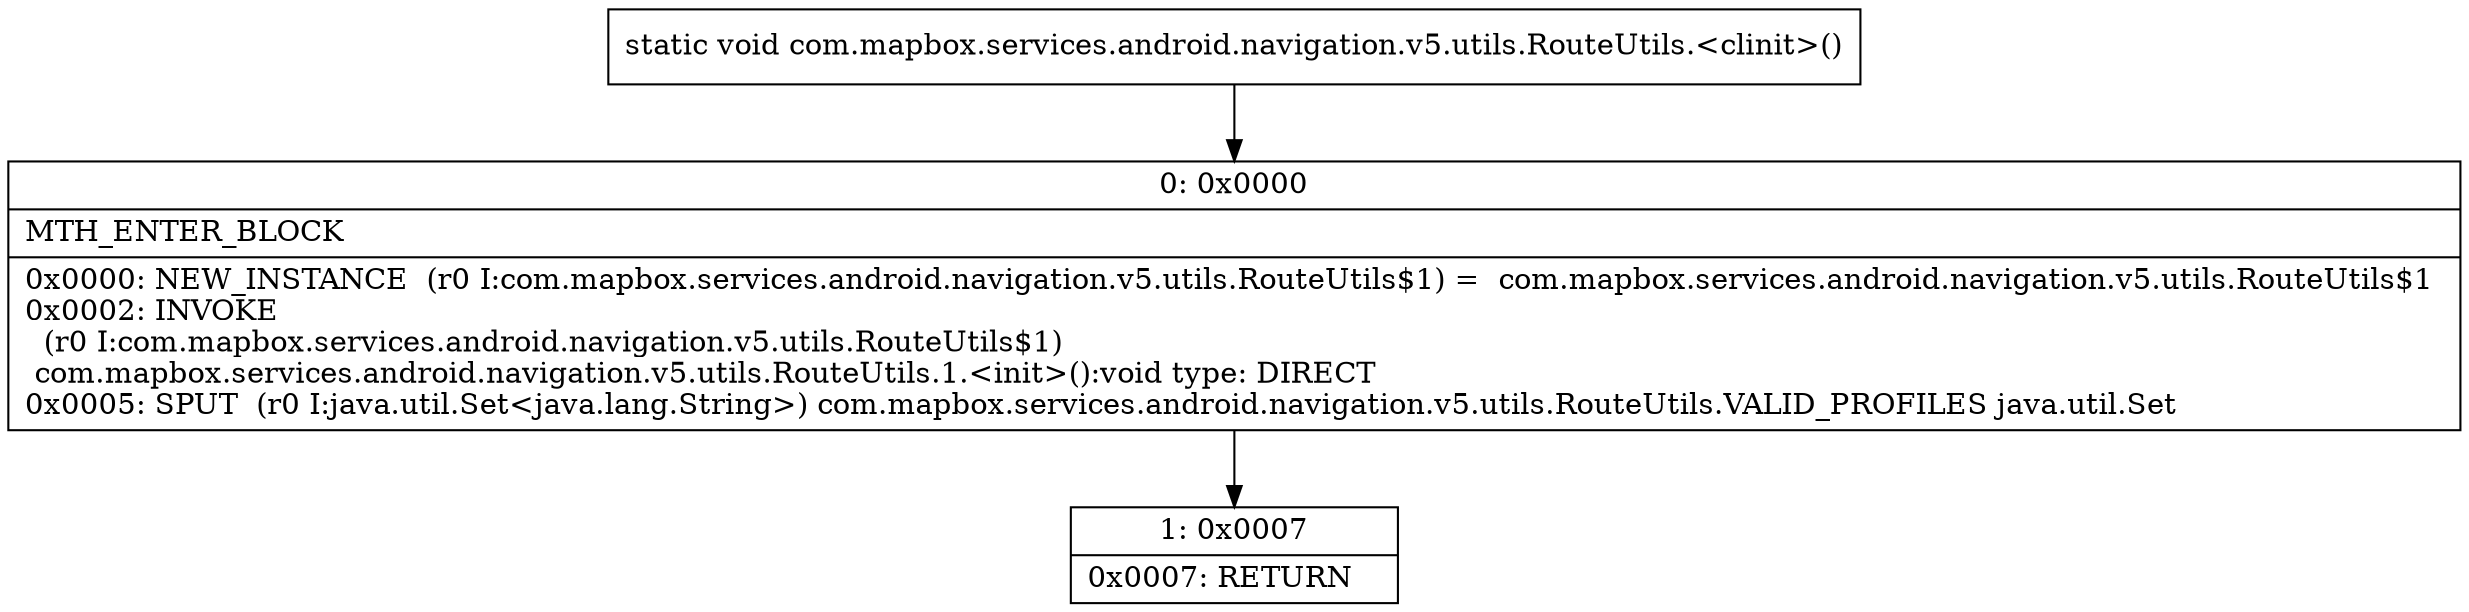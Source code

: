 digraph "CFG forcom.mapbox.services.android.navigation.v5.utils.RouteUtils.\<clinit\>()V" {
Node_0 [shape=record,label="{0\:\ 0x0000|MTH_ENTER_BLOCK\l|0x0000: NEW_INSTANCE  (r0 I:com.mapbox.services.android.navigation.v5.utils.RouteUtils$1) =  com.mapbox.services.android.navigation.v5.utils.RouteUtils$1 \l0x0002: INVOKE  \l  (r0 I:com.mapbox.services.android.navigation.v5.utils.RouteUtils$1)\l com.mapbox.services.android.navigation.v5.utils.RouteUtils.1.\<init\>():void type: DIRECT \l0x0005: SPUT  (r0 I:java.util.Set\<java.lang.String\>) com.mapbox.services.android.navigation.v5.utils.RouteUtils.VALID_PROFILES java.util.Set \l}"];
Node_1 [shape=record,label="{1\:\ 0x0007|0x0007: RETURN   \l}"];
MethodNode[shape=record,label="{static void com.mapbox.services.android.navigation.v5.utils.RouteUtils.\<clinit\>() }"];
MethodNode -> Node_0;
Node_0 -> Node_1;
}

